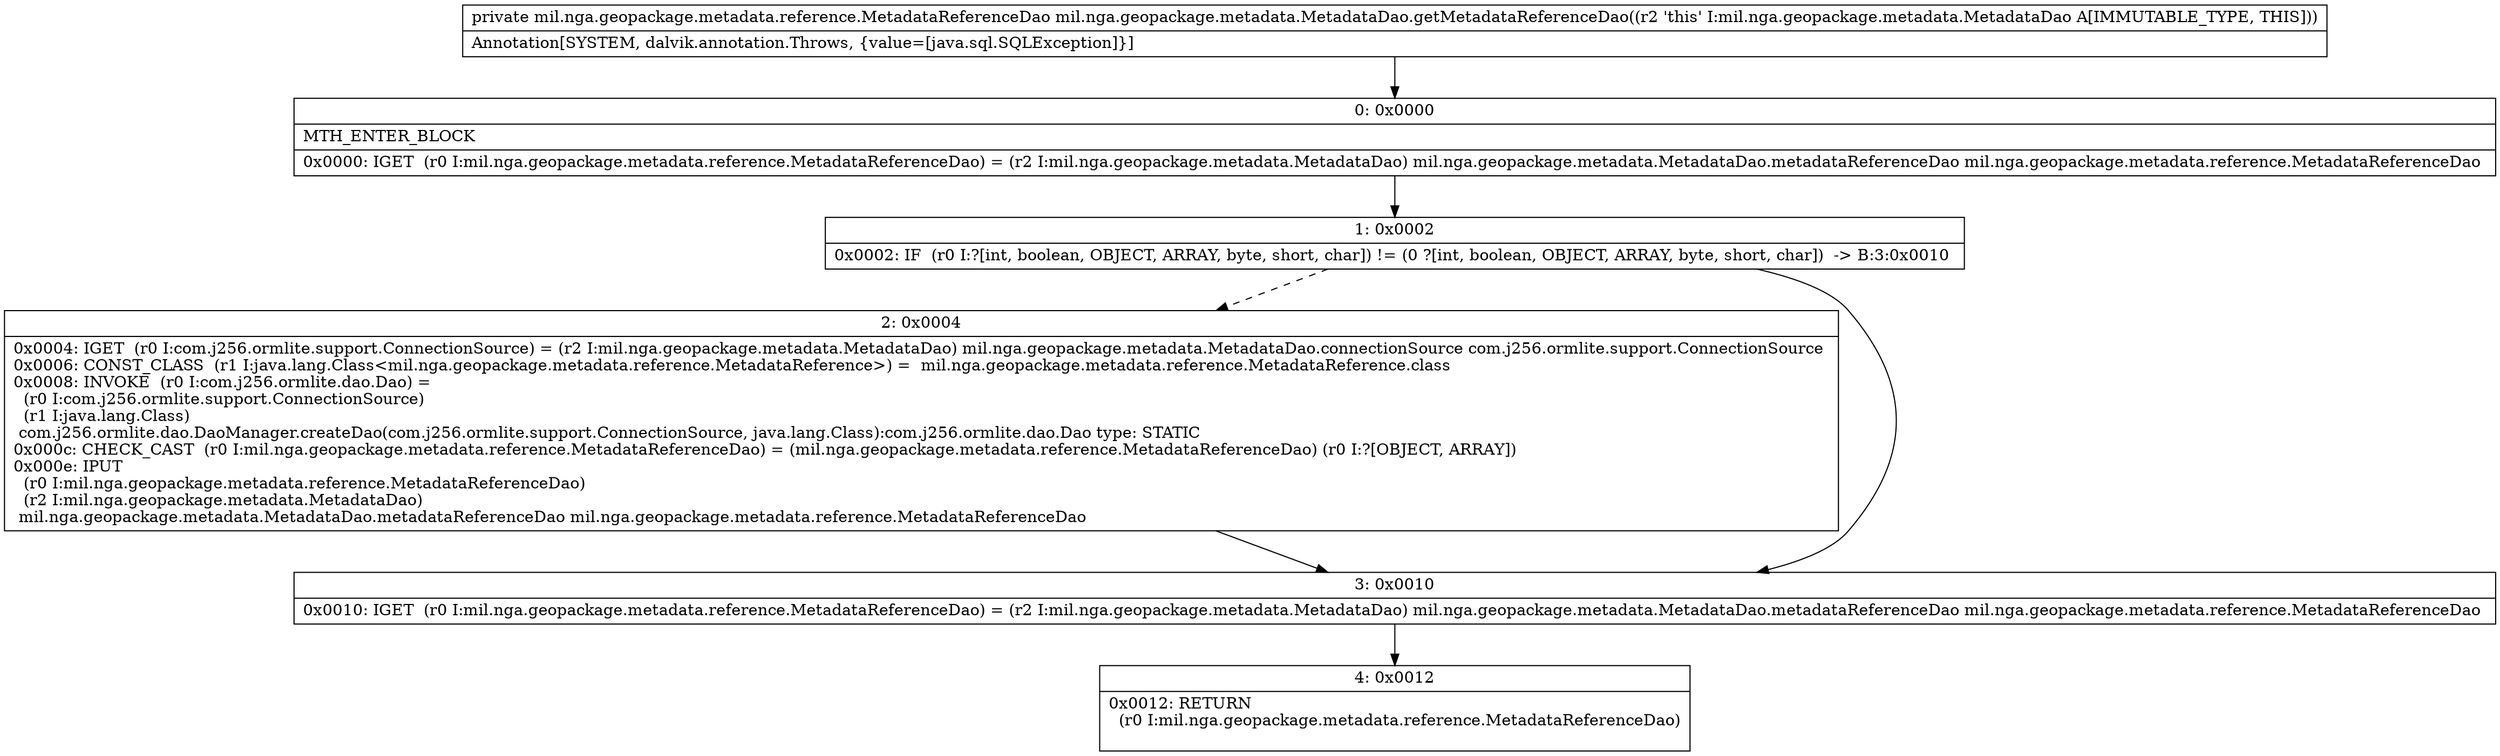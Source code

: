 digraph "CFG formil.nga.geopackage.metadata.MetadataDao.getMetadataReferenceDao()Lmil\/nga\/geopackage\/metadata\/reference\/MetadataReferenceDao;" {
Node_0 [shape=record,label="{0\:\ 0x0000|MTH_ENTER_BLOCK\l|0x0000: IGET  (r0 I:mil.nga.geopackage.metadata.reference.MetadataReferenceDao) = (r2 I:mil.nga.geopackage.metadata.MetadataDao) mil.nga.geopackage.metadata.MetadataDao.metadataReferenceDao mil.nga.geopackage.metadata.reference.MetadataReferenceDao \l}"];
Node_1 [shape=record,label="{1\:\ 0x0002|0x0002: IF  (r0 I:?[int, boolean, OBJECT, ARRAY, byte, short, char]) != (0 ?[int, boolean, OBJECT, ARRAY, byte, short, char])  \-\> B:3:0x0010 \l}"];
Node_2 [shape=record,label="{2\:\ 0x0004|0x0004: IGET  (r0 I:com.j256.ormlite.support.ConnectionSource) = (r2 I:mil.nga.geopackage.metadata.MetadataDao) mil.nga.geopackage.metadata.MetadataDao.connectionSource com.j256.ormlite.support.ConnectionSource \l0x0006: CONST_CLASS  (r1 I:java.lang.Class\<mil.nga.geopackage.metadata.reference.MetadataReference\>) =  mil.nga.geopackage.metadata.reference.MetadataReference.class \l0x0008: INVOKE  (r0 I:com.j256.ormlite.dao.Dao) = \l  (r0 I:com.j256.ormlite.support.ConnectionSource)\l  (r1 I:java.lang.Class)\l com.j256.ormlite.dao.DaoManager.createDao(com.j256.ormlite.support.ConnectionSource, java.lang.Class):com.j256.ormlite.dao.Dao type: STATIC \l0x000c: CHECK_CAST  (r0 I:mil.nga.geopackage.metadata.reference.MetadataReferenceDao) = (mil.nga.geopackage.metadata.reference.MetadataReferenceDao) (r0 I:?[OBJECT, ARRAY]) \l0x000e: IPUT  \l  (r0 I:mil.nga.geopackage.metadata.reference.MetadataReferenceDao)\l  (r2 I:mil.nga.geopackage.metadata.MetadataDao)\l mil.nga.geopackage.metadata.MetadataDao.metadataReferenceDao mil.nga.geopackage.metadata.reference.MetadataReferenceDao \l}"];
Node_3 [shape=record,label="{3\:\ 0x0010|0x0010: IGET  (r0 I:mil.nga.geopackage.metadata.reference.MetadataReferenceDao) = (r2 I:mil.nga.geopackage.metadata.MetadataDao) mil.nga.geopackage.metadata.MetadataDao.metadataReferenceDao mil.nga.geopackage.metadata.reference.MetadataReferenceDao \l}"];
Node_4 [shape=record,label="{4\:\ 0x0012|0x0012: RETURN  \l  (r0 I:mil.nga.geopackage.metadata.reference.MetadataReferenceDao)\l \l}"];
MethodNode[shape=record,label="{private mil.nga.geopackage.metadata.reference.MetadataReferenceDao mil.nga.geopackage.metadata.MetadataDao.getMetadataReferenceDao((r2 'this' I:mil.nga.geopackage.metadata.MetadataDao A[IMMUTABLE_TYPE, THIS]))  | Annotation[SYSTEM, dalvik.annotation.Throws, \{value=[java.sql.SQLException]\}]\l}"];
MethodNode -> Node_0;
Node_0 -> Node_1;
Node_1 -> Node_2[style=dashed];
Node_1 -> Node_3;
Node_2 -> Node_3;
Node_3 -> Node_4;
}

